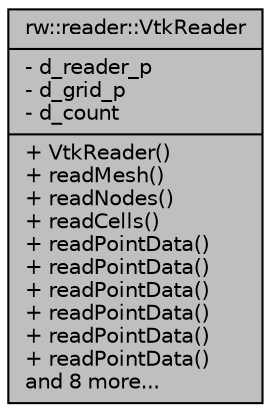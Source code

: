 digraph "rw::reader::VtkReader"
{
  edge [fontname="Helvetica",fontsize="10",labelfontname="Helvetica",labelfontsize="10"];
  node [fontname="Helvetica",fontsize="10",shape=record];
  Node1 [label="{rw::reader::VtkReader\n|- d_reader_p\l- d_grid_p\l- d_count\l|+ VtkReader()\l+ readMesh()\l+ readNodes()\l+ readCells()\l+ readPointData()\l+ readPointData()\l+ readPointData()\l+ readPointData()\l+ readPointData()\l+ readPointData()\land 8 more...\l}",height=0.2,width=0.4,color="black", fillcolor="grey75", style="filled", fontcolor="black"];
}
